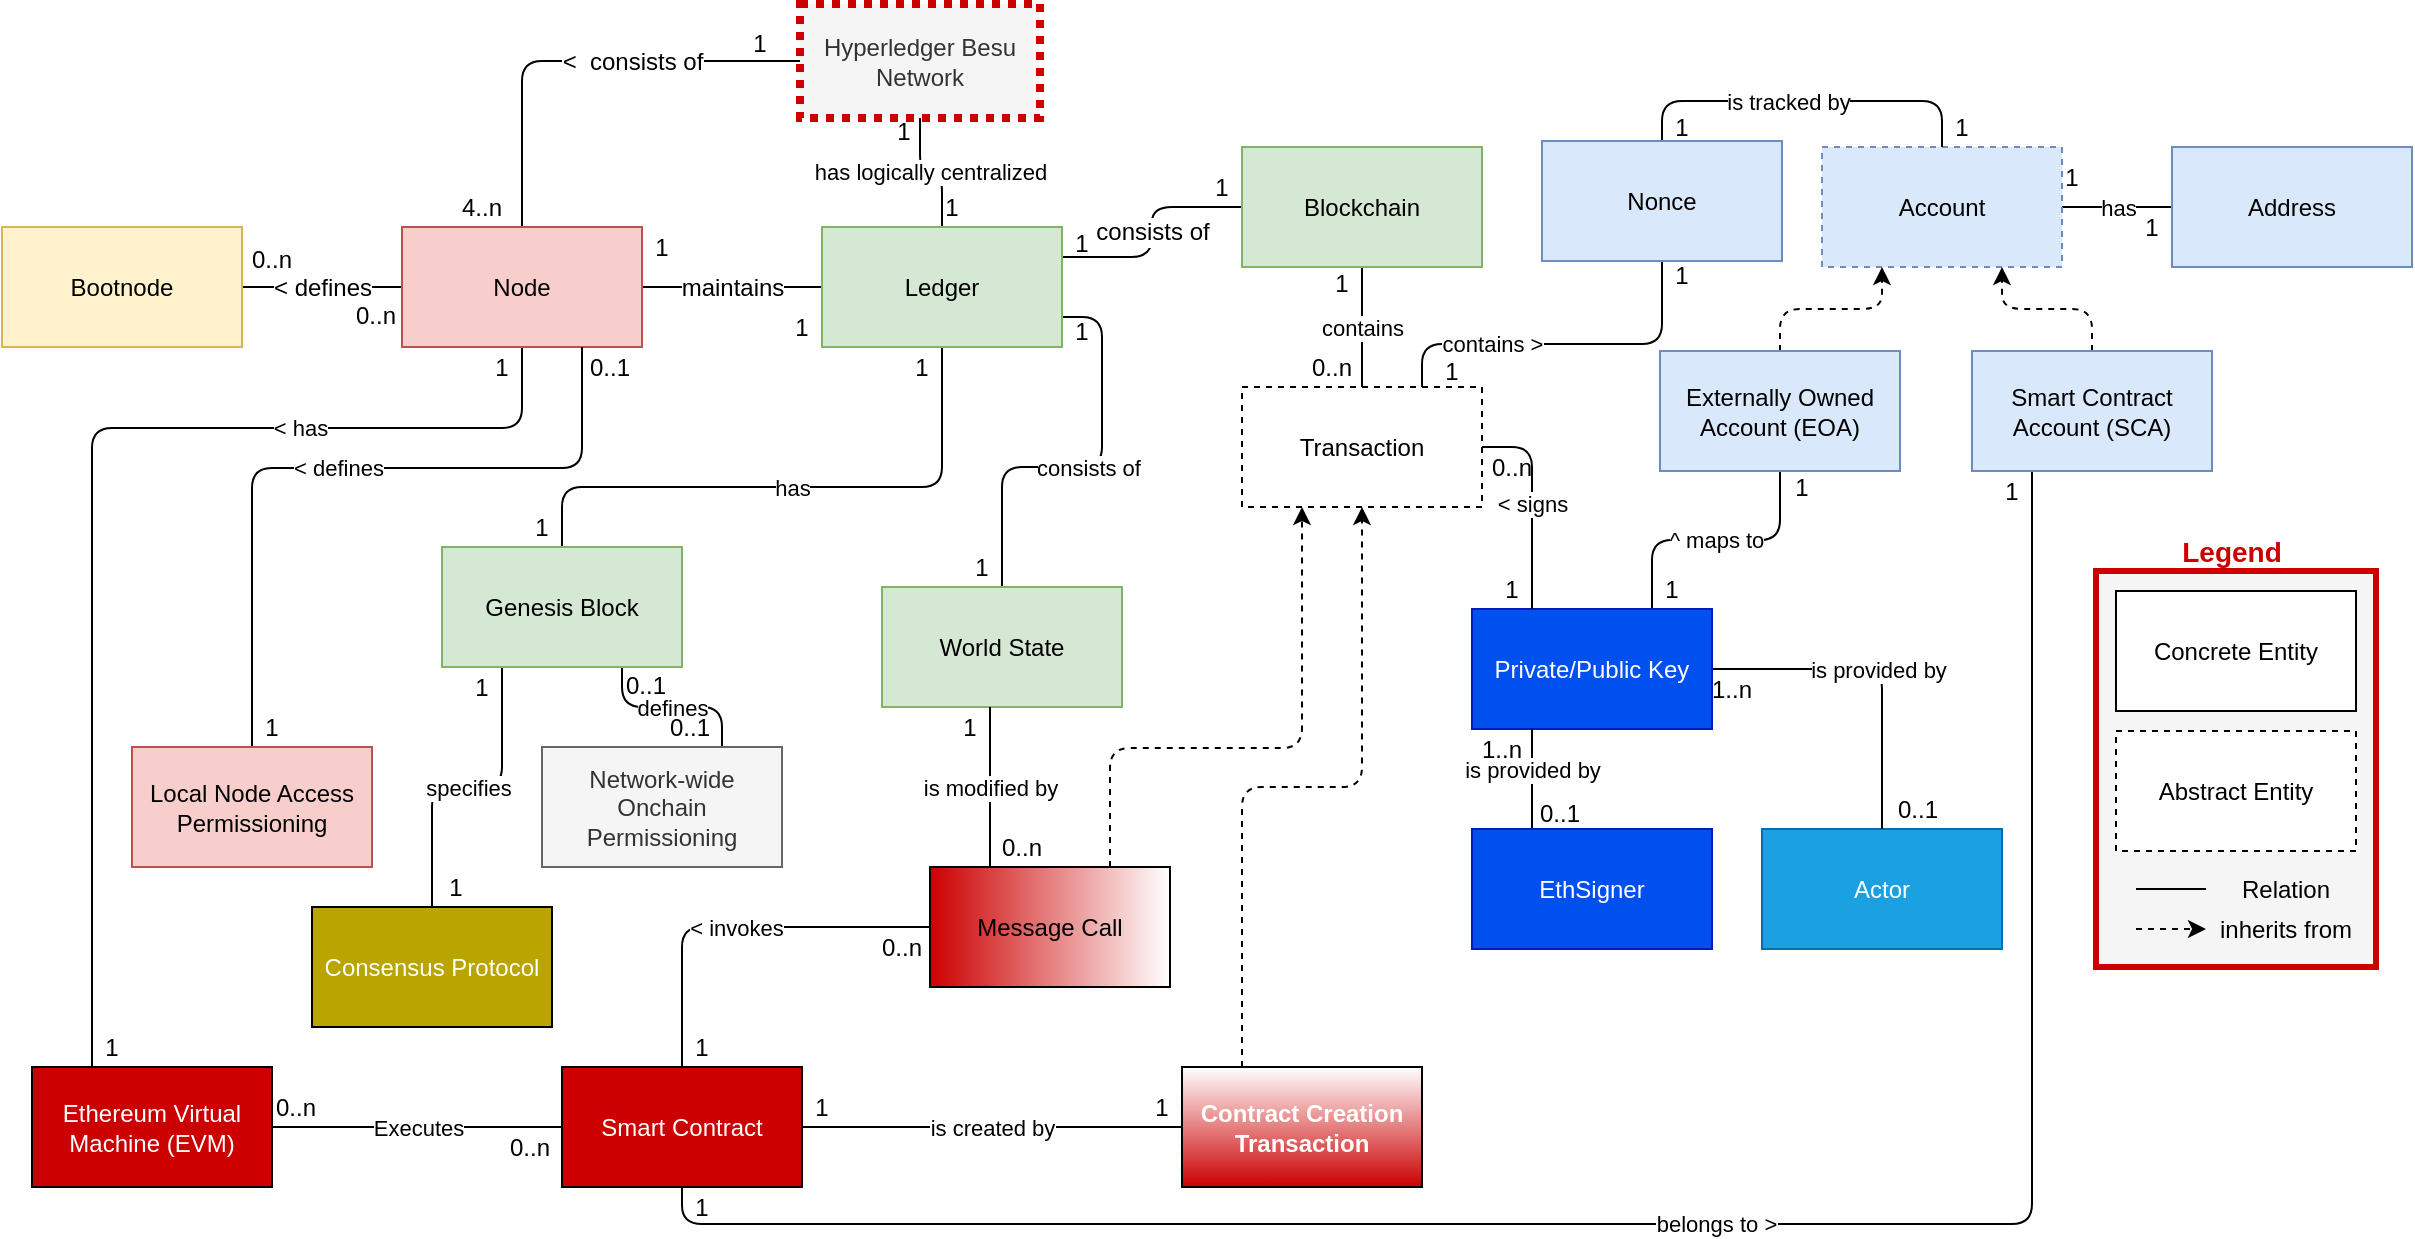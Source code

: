 <mxfile version="14.4.3" type="device"><diagram id="OCM2vb8Wx1jUSLkd2uy0" name="Page-1"><mxGraphModel dx="2062" dy="1052" grid="1" gridSize="10" guides="1" tooltips="1" connect="1" arrows="1" fold="1" page="1" pageScale="1" pageWidth="1169" pageHeight="827" math="0" shadow="0"><root><mxCell id="0"/><mxCell id="1" parent="0"/><mxCell id="MB7AIonA4EtHLs-NxZ-I-1" value="Actor" style="rounded=0;whiteSpace=wrap;html=1;fillColor=#1ba1e2;strokeColor=#006EAF;fontColor=#ffffff;" vertex="1" parent="1"><mxGeometry x="925" y="442.5" width="120" height="60" as="geometry"/></mxCell><mxCell id="MB7AIonA4EtHLs-NxZ-I-110" value="has" style="edgeStyle=orthogonalEdgeStyle;rounded=1;orthogonalLoop=1;jettySize=auto;html=1;exitX=1;exitY=0.5;exitDx=0;exitDy=0;entryX=0;entryY=0.5;entryDx=0;entryDy=0;endArrow=none;endFill=0;fontColor=#000000;" edge="1" parent="1" source="MB7AIonA4EtHLs-NxZ-I-2" target="MB7AIonA4EtHLs-NxZ-I-14"><mxGeometry relative="1" as="geometry"/></mxCell><mxCell id="MB7AIonA4EtHLs-NxZ-I-2" value="Account" style="rounded=0;whiteSpace=wrap;html=1;fillColor=#dae8fc;strokeColor=#6c8ebf;dashed=1;" vertex="1" parent="1"><mxGeometry x="955" y="101.5" width="120" height="60" as="geometry"/></mxCell><mxCell id="MB7AIonA4EtHLs-NxZ-I-85" value="is provided by" style="edgeStyle=orthogonalEdgeStyle;rounded=1;orthogonalLoop=1;jettySize=auto;html=1;exitX=1;exitY=0.5;exitDx=0;exitDy=0;entryX=0.5;entryY=0;entryDx=0;entryDy=0;endArrow=none;endFill=0;fontColor=#000000;" edge="1" parent="1" source="MB7AIonA4EtHLs-NxZ-I-3" target="MB7AIonA4EtHLs-NxZ-I-1"><mxGeometry relative="1" as="geometry"/></mxCell><mxCell id="MB7AIonA4EtHLs-NxZ-I-88" value="^ maps to" style="edgeStyle=orthogonalEdgeStyle;rounded=1;orthogonalLoop=1;jettySize=auto;html=1;exitX=0.75;exitY=0;exitDx=0;exitDy=0;entryX=0.5;entryY=1;entryDx=0;entryDy=0;endArrow=none;endFill=0;fontColor=#000000;" edge="1" parent="1" source="MB7AIonA4EtHLs-NxZ-I-3" target="MB7AIonA4EtHLs-NxZ-I-108"><mxGeometry relative="1" as="geometry"/></mxCell><mxCell id="MB7AIonA4EtHLs-NxZ-I-3" value="Private/Public Key" style="rounded=0;whiteSpace=wrap;html=1;fillColor=#0050ef;strokeColor=#001DBC;fontColor=#ffffff;" vertex="1" parent="1"><mxGeometry x="780" y="332.5" width="120" height="60" as="geometry"/></mxCell><mxCell id="MB7AIonA4EtHLs-NxZ-I-67" value="is provided by" style="edgeStyle=orthogonalEdgeStyle;rounded=1;orthogonalLoop=1;jettySize=auto;html=1;exitX=0.25;exitY=0;exitDx=0;exitDy=0;entryX=0.25;entryY=1;entryDx=0;entryDy=0;endArrow=none;endFill=0;fontColor=#000000;" edge="1" parent="1" source="MB7AIonA4EtHLs-NxZ-I-4" target="MB7AIonA4EtHLs-NxZ-I-3"><mxGeometry x="0.2" relative="1" as="geometry"><mxPoint as="offset"/></mxGeometry></mxCell><mxCell id="MB7AIonA4EtHLs-NxZ-I-4" value="EthSigner" style="rounded=0;whiteSpace=wrap;html=1;fillColor=#0050ef;strokeColor=#001DBC;fontColor=#ffffff;" vertex="1" parent="1"><mxGeometry x="780" y="442.5" width="120" height="60" as="geometry"/></mxCell><mxCell id="MB7AIonA4EtHLs-NxZ-I-18" value="&lt;font color=&quot;#000000&quot; style=&quot;font-size: 12px&quot;&gt;&amp;lt;&amp;nbsp; consists of&lt;/font&gt;" style="edgeStyle=orthogonalEdgeStyle;rounded=1;orthogonalLoop=1;jettySize=auto;html=1;exitX=0;exitY=0.5;exitDx=0;exitDy=0;entryX=0.5;entryY=0;entryDx=0;entryDy=0;fontColor=#FFFFFF;endArrow=none;endFill=0;" edge="1" parent="1" source="MB7AIonA4EtHLs-NxZ-I-5" target="MB7AIonA4EtHLs-NxZ-I-6"><mxGeometry x="-0.243" relative="1" as="geometry"><mxPoint x="449" y="90" as="sourcePoint"/><mxPoint as="offset"/></mxGeometry></mxCell><mxCell id="MB7AIonA4EtHLs-NxZ-I-5" value="Hyperledger Besu Network" style="rounded=0;whiteSpace=wrap;html=1;dashed=1;strokeWidth=4;dashPattern=1 1;fillColor=#f5f5f5;fontColor=#333333;strokeColor=#CC0000;" vertex="1" parent="1"><mxGeometry x="444" y="30" width="120" height="57" as="geometry"/></mxCell><mxCell id="MB7AIonA4EtHLs-NxZ-I-21" value="&lt;font style=&quot;font-size: 12px&quot;&gt;&amp;lt; defines&lt;/font&gt;" style="edgeStyle=orthogonalEdgeStyle;rounded=1;orthogonalLoop=1;jettySize=auto;html=1;exitX=0;exitY=0.5;exitDx=0;exitDy=0;entryX=1;entryY=0.5;entryDx=0;entryDy=0;endArrow=none;endFill=0;fontColor=#000000;" edge="1" parent="1" source="MB7AIonA4EtHLs-NxZ-I-6" target="MB7AIonA4EtHLs-NxZ-I-7"><mxGeometry relative="1" as="geometry"/></mxCell><mxCell id="MB7AIonA4EtHLs-NxZ-I-24" value="&lt;font style=&quot;font-size: 12px&quot;&gt;maintains&lt;/font&gt;" style="edgeStyle=orthogonalEdgeStyle;rounded=1;orthogonalLoop=1;jettySize=auto;html=1;exitX=1;exitY=0.5;exitDx=0;exitDy=0;entryX=0;entryY=0.5;entryDx=0;entryDy=0;endArrow=none;endFill=0;fontColor=#000000;" edge="1" parent="1" source="MB7AIonA4EtHLs-NxZ-I-6" target="MB7AIonA4EtHLs-NxZ-I-9"><mxGeometry relative="1" as="geometry"/></mxCell><mxCell id="MB7AIonA4EtHLs-NxZ-I-82" value="&amp;lt; has" style="edgeStyle=orthogonalEdgeStyle;rounded=1;orthogonalLoop=1;jettySize=auto;html=1;exitX=0.5;exitY=1;exitDx=0;exitDy=0;entryX=0.25;entryY=0;entryDx=0;entryDy=0;endArrow=none;endFill=0;fontColor=#000000;" edge="1" parent="1" source="MB7AIonA4EtHLs-NxZ-I-6" target="MB7AIonA4EtHLs-NxZ-I-13"><mxGeometry x="-0.472" relative="1" as="geometry"><Array as="points"><mxPoint x="305" y="242"/><mxPoint x="90" y="242"/></Array><mxPoint as="offset"/></mxGeometry></mxCell><mxCell id="MB7AIonA4EtHLs-NxZ-I-6" value="Node" style="rounded=0;whiteSpace=wrap;html=1;fillColor=#f8cecc;strokeColor=#b85450;" vertex="1" parent="1"><mxGeometry x="245" y="141.5" width="120" height="60" as="geometry"/></mxCell><mxCell id="MB7AIonA4EtHLs-NxZ-I-7" value="Bootnode" style="rounded=0;whiteSpace=wrap;html=1;fillColor=#fff2cc;strokeColor=#d6b656;" vertex="1" parent="1"><mxGeometry x="45" y="141.5" width="120" height="60" as="geometry"/></mxCell><mxCell id="MB7AIonA4EtHLs-NxZ-I-8" value="Consensus Protocol" style="rounded=0;whiteSpace=wrap;html=1;fillColor=#BAA400;fontColor=#FFFFFF;" vertex="1" parent="1"><mxGeometry x="200" y="481.5" width="120" height="60" as="geometry"/></mxCell><mxCell id="MB7AIonA4EtHLs-NxZ-I-27" value="has" style="edgeStyle=orthogonalEdgeStyle;rounded=1;orthogonalLoop=1;jettySize=auto;html=1;exitX=0.5;exitY=1;exitDx=0;exitDy=0;entryX=0.5;entryY=0;entryDx=0;entryDy=0;endArrow=none;endFill=0;fontColor=#000000;" edge="1" parent="1" source="MB7AIonA4EtHLs-NxZ-I-9" target="MB7AIonA4EtHLs-NxZ-I-15"><mxGeometry relative="1" as="geometry"><Array as="points"><mxPoint x="515" y="271.5"/><mxPoint x="325" y="271.5"/></Array></mxGeometry></mxCell><mxCell id="MB7AIonA4EtHLs-NxZ-I-33" value="&lt;font style=&quot;font-size: 12px&quot;&gt;consists of&lt;/font&gt;" style="edgeStyle=orthogonalEdgeStyle;rounded=1;orthogonalLoop=1;jettySize=auto;html=1;exitX=1;exitY=0.25;exitDx=0;exitDy=0;entryX=0;entryY=0.5;entryDx=0;entryDy=0;endArrow=none;endFill=0;fontColor=#000000;" edge="1" parent="1" source="MB7AIonA4EtHLs-NxZ-I-9" target="MB7AIonA4EtHLs-NxZ-I-31"><mxGeometry relative="1" as="geometry"/></mxCell><mxCell id="MB7AIonA4EtHLs-NxZ-I-36" value="consists of" style="edgeStyle=orthogonalEdgeStyle;rounded=1;orthogonalLoop=1;jettySize=auto;html=1;exitX=1;exitY=0.75;exitDx=0;exitDy=0;entryX=0.5;entryY=0;entryDx=0;entryDy=0;endArrow=none;endFill=0;fontColor=#000000;" edge="1" parent="1" source="MB7AIonA4EtHLs-NxZ-I-9" target="MB7AIonA4EtHLs-NxZ-I-32"><mxGeometry relative="1" as="geometry"/></mxCell><mxCell id="MB7AIonA4EtHLs-NxZ-I-94" value="has logically centralized" style="edgeStyle=orthogonalEdgeStyle;rounded=1;orthogonalLoop=1;jettySize=auto;html=1;exitX=0.5;exitY=0;exitDx=0;exitDy=0;entryX=0.5;entryY=1;entryDx=0;entryDy=0;endArrow=none;endFill=0;fontColor=#000000;" edge="1" parent="1" source="MB7AIonA4EtHLs-NxZ-I-9" target="MB7AIonA4EtHLs-NxZ-I-5"><mxGeometry relative="1" as="geometry"/></mxCell><mxCell id="MB7AIonA4EtHLs-NxZ-I-9" value="Ledger" style="rounded=0;whiteSpace=wrap;html=1;fillColor=#d5e8d4;strokeColor=#82b366;" vertex="1" parent="1"><mxGeometry x="455" y="141.5" width="120" height="60" as="geometry"/></mxCell><mxCell id="MB7AIonA4EtHLs-NxZ-I-58" value="is created by" style="edgeStyle=orthogonalEdgeStyle;rounded=1;orthogonalLoop=1;jettySize=auto;html=1;exitX=1;exitY=0.5;exitDx=0;exitDy=0;entryX=0;entryY=0.5;entryDx=0;entryDy=0;endArrow=none;endFill=0;fontColor=#000000;" edge="1" parent="1" source="MB7AIonA4EtHLs-NxZ-I-10" target="MB7AIonA4EtHLs-NxZ-I-47"><mxGeometry relative="1" as="geometry"/></mxCell><mxCell id="MB7AIonA4EtHLs-NxZ-I-79" value="Executes" style="edgeStyle=orthogonalEdgeStyle;rounded=1;orthogonalLoop=1;jettySize=auto;html=1;exitX=0;exitY=0.5;exitDx=0;exitDy=0;entryX=1;entryY=0.5;entryDx=0;entryDy=0;endArrow=none;endFill=0;fontColor=#000000;" edge="1" parent="1" source="MB7AIonA4EtHLs-NxZ-I-10" target="MB7AIonA4EtHLs-NxZ-I-13"><mxGeometry relative="1" as="geometry"/></mxCell><mxCell id="MB7AIonA4EtHLs-NxZ-I-114" value="belongs to &amp;gt;" style="edgeStyle=orthogonalEdgeStyle;rounded=1;orthogonalLoop=1;jettySize=auto;html=1;exitX=0.5;exitY=1;exitDx=0;exitDy=0;endArrow=none;endFill=0;fontColor=#000000;entryX=0.25;entryY=1;entryDx=0;entryDy=0;" edge="1" parent="1" source="MB7AIonA4EtHLs-NxZ-I-10" target="MB7AIonA4EtHLs-NxZ-I-109"><mxGeometry relative="1" as="geometry"><mxPoint x="1170" y="300" as="targetPoint"/><Array as="points"><mxPoint x="385" y="640"/><mxPoint x="1060" y="640"/></Array></mxGeometry></mxCell><mxCell id="MB7AIonA4EtHLs-NxZ-I-10" value="Smart Contract" style="rounded=0;whiteSpace=wrap;html=1;fillColor=#CC0000;fontColor=#FFFFFF;" vertex="1" parent="1"><mxGeometry x="325" y="561.5" width="120" height="60" as="geometry"/></mxCell><mxCell id="MB7AIonA4EtHLs-NxZ-I-64" value="&amp;lt; signs" style="edgeStyle=orthogonalEdgeStyle;rounded=1;orthogonalLoop=1;jettySize=auto;html=1;exitX=1;exitY=0.5;exitDx=0;exitDy=0;entryX=0.25;entryY=0;entryDx=0;entryDy=0;endArrow=none;endFill=0;fontColor=#000000;" edge="1" parent="1" source="MB7AIonA4EtHLs-NxZ-I-11" target="MB7AIonA4EtHLs-NxZ-I-3"><mxGeometry relative="1" as="geometry"/></mxCell><mxCell id="MB7AIonA4EtHLs-NxZ-I-101" value="contains &amp;gt;" style="edgeStyle=orthogonalEdgeStyle;rounded=1;orthogonalLoop=1;jettySize=auto;html=1;exitX=0.75;exitY=0;exitDx=0;exitDy=0;entryX=0.5;entryY=1;entryDx=0;entryDy=0;endArrow=none;endFill=0;fontColor=#000000;" edge="1" parent="1" source="MB7AIonA4EtHLs-NxZ-I-11" target="MB7AIonA4EtHLs-NxZ-I-100"><mxGeometry x="-0.392" relative="1" as="geometry"><Array as="points"><mxPoint x="755" y="200"/><mxPoint x="875" y="200"/></Array><mxPoint x="1" as="offset"/></mxGeometry></mxCell><mxCell id="MB7AIonA4EtHLs-NxZ-I-11" value="Transaction" style="rounded=0;whiteSpace=wrap;html=1;dashed=1;" vertex="1" parent="1"><mxGeometry x="665" y="221.5" width="120" height="60" as="geometry"/></mxCell><mxCell id="MB7AIonA4EtHLs-NxZ-I-13" value="Ethereum Virtual Machine (EVM)" style="rounded=0;whiteSpace=wrap;html=1;fontColor=#FFFFFF;fillColor=#CC0000;" vertex="1" parent="1"><mxGeometry x="60" y="561.5" width="120" height="60" as="geometry"/></mxCell><mxCell id="MB7AIonA4EtHLs-NxZ-I-14" value="Address" style="rounded=0;whiteSpace=wrap;html=1;fillColor=#dae8fc;strokeColor=#6c8ebf;" vertex="1" parent="1"><mxGeometry x="1130" y="101.5" width="120" height="60" as="geometry"/></mxCell><mxCell id="MB7AIonA4EtHLs-NxZ-I-71" value="defines" style="edgeStyle=orthogonalEdgeStyle;rounded=1;orthogonalLoop=1;jettySize=auto;html=1;exitX=0.75;exitY=1;exitDx=0;exitDy=0;entryX=0.75;entryY=0;entryDx=0;entryDy=0;endArrow=none;endFill=0;fontColor=#000000;" edge="1" parent="1" source="MB7AIonA4EtHLs-NxZ-I-15" target="MB7AIonA4EtHLs-NxZ-I-17"><mxGeometry relative="1" as="geometry"/></mxCell><mxCell id="MB7AIonA4EtHLs-NxZ-I-97" value="specifies" style="edgeStyle=orthogonalEdgeStyle;rounded=1;orthogonalLoop=1;jettySize=auto;html=1;exitX=0.25;exitY=1;exitDx=0;exitDy=0;entryX=0.5;entryY=0;entryDx=0;entryDy=0;endArrow=none;endFill=0;fontColor=#000000;" edge="1" parent="1" source="MB7AIonA4EtHLs-NxZ-I-15" target="MB7AIonA4EtHLs-NxZ-I-8"><mxGeometry relative="1" as="geometry"/></mxCell><mxCell id="MB7AIonA4EtHLs-NxZ-I-15" value="Genesis Block" style="rounded=0;whiteSpace=wrap;html=1;fillColor=#d5e8d4;strokeColor=#82b366;" vertex="1" parent="1"><mxGeometry x="265" y="301.5" width="120" height="60" as="geometry"/></mxCell><mxCell id="MB7AIonA4EtHLs-NxZ-I-76" value="&amp;lt; defines" style="edgeStyle=orthogonalEdgeStyle;rounded=1;orthogonalLoop=1;jettySize=auto;html=1;exitX=0.5;exitY=0;exitDx=0;exitDy=0;entryX=0.75;entryY=1;entryDx=0;entryDy=0;endArrow=none;endFill=0;fontColor=#000000;" edge="1" parent="1" source="MB7AIonA4EtHLs-NxZ-I-16" target="MB7AIonA4EtHLs-NxZ-I-6"><mxGeometry relative="1" as="geometry"><Array as="points"><mxPoint x="170" y="262"/><mxPoint x="335" y="262"/></Array></mxGeometry></mxCell><mxCell id="MB7AIonA4EtHLs-NxZ-I-16" value="Local Node Access Permissioning" style="rounded=0;whiteSpace=wrap;html=1;fillColor=#f8cecc;strokeColor=#b85450;gradientDirection=east;" vertex="1" parent="1"><mxGeometry x="110" y="401.5" width="120" height="60" as="geometry"/></mxCell><mxCell id="MB7AIonA4EtHLs-NxZ-I-17" value="Network-wide Onchain Permissioning" style="rounded=0;whiteSpace=wrap;html=1;fillColor=#f5f5f5;strokeColor=#666666;fontColor=#333333;" vertex="1" parent="1"><mxGeometry x="315" y="401.5" width="120" height="60" as="geometry"/></mxCell><mxCell id="MB7AIonA4EtHLs-NxZ-I-19" value="1" style="text;html=1;strokeColor=none;fillColor=none;align=center;verticalAlign=middle;whiteSpace=wrap;rounded=0;" vertex="1" parent="1"><mxGeometry x="404" y="40" width="40" height="20" as="geometry"/></mxCell><mxCell id="MB7AIonA4EtHLs-NxZ-I-20" value="4..n" style="text;html=1;strokeColor=none;fillColor=none;align=center;verticalAlign=middle;whiteSpace=wrap;rounded=0;" vertex="1" parent="1"><mxGeometry x="265" y="121.5" width="40" height="20" as="geometry"/></mxCell><mxCell id="MB7AIonA4EtHLs-NxZ-I-22" value="0..n" style="text;html=1;strokeColor=none;fillColor=none;align=center;verticalAlign=middle;whiteSpace=wrap;rounded=0;fontColor=#000000;" vertex="1" parent="1"><mxGeometry x="212" y="175.5" width="40" height="20" as="geometry"/></mxCell><mxCell id="MB7AIonA4EtHLs-NxZ-I-23" value="0..n" style="text;html=1;strokeColor=none;fillColor=none;align=center;verticalAlign=middle;whiteSpace=wrap;rounded=0;fontColor=#000000;" vertex="1" parent="1"><mxGeometry x="160" y="147.5" width="40" height="20" as="geometry"/></mxCell><mxCell id="MB7AIonA4EtHLs-NxZ-I-25" value="1" style="text;html=1;strokeColor=none;fillColor=none;align=center;verticalAlign=middle;whiteSpace=wrap;rounded=0;fontColor=#000000;" vertex="1" parent="1"><mxGeometry x="355" y="141.5" width="40" height="20" as="geometry"/></mxCell><mxCell id="MB7AIonA4EtHLs-NxZ-I-26" value="1" style="text;html=1;strokeColor=none;fillColor=none;align=center;verticalAlign=middle;whiteSpace=wrap;rounded=0;fontColor=#000000;" vertex="1" parent="1"><mxGeometry x="425" y="181.5" width="40" height="20" as="geometry"/></mxCell><mxCell id="MB7AIonA4EtHLs-NxZ-I-29" value="1" style="text;html=1;strokeColor=none;fillColor=none;align=center;verticalAlign=middle;whiteSpace=wrap;rounded=0;fontColor=#000000;" vertex="1" parent="1"><mxGeometry x="485" y="201.5" width="40" height="20" as="geometry"/></mxCell><mxCell id="MB7AIonA4EtHLs-NxZ-I-30" value="1" style="text;html=1;strokeColor=none;fillColor=none;align=center;verticalAlign=middle;whiteSpace=wrap;rounded=0;fontColor=#000000;" vertex="1" parent="1"><mxGeometry x="295" y="281.5" width="40" height="20" as="geometry"/></mxCell><mxCell id="MB7AIonA4EtHLs-NxZ-I-40" value="contains" style="edgeStyle=orthogonalEdgeStyle;rounded=1;orthogonalLoop=1;jettySize=auto;html=1;exitX=0.5;exitY=1;exitDx=0;exitDy=0;entryX=0.5;entryY=0;entryDx=0;entryDy=0;endArrow=none;endFill=0;fontColor=#000000;" edge="1" parent="1" source="MB7AIonA4EtHLs-NxZ-I-31" target="MB7AIonA4EtHLs-NxZ-I-11"><mxGeometry relative="1" as="geometry"/></mxCell><mxCell id="MB7AIonA4EtHLs-NxZ-I-31" value="Blockchain" style="rounded=0;whiteSpace=wrap;html=1;fillColor=#d5e8d4;strokeColor=#82b366;" vertex="1" parent="1"><mxGeometry x="665" y="101.5" width="120" height="60" as="geometry"/></mxCell><mxCell id="MB7AIonA4EtHLs-NxZ-I-32" value="World State" style="rounded=0;whiteSpace=wrap;html=1;fillColor=#d5e8d4;strokeColor=#82b366;" vertex="1" parent="1"><mxGeometry x="485" y="321.5" width="120" height="60" as="geometry"/></mxCell><mxCell id="MB7AIonA4EtHLs-NxZ-I-34" value="1" style="text;html=1;strokeColor=none;fillColor=none;align=center;verticalAlign=middle;whiteSpace=wrap;rounded=0;fontColor=#000000;" vertex="1" parent="1"><mxGeometry x="635" y="111.5" width="40" height="20" as="geometry"/></mxCell><mxCell id="MB7AIonA4EtHLs-NxZ-I-35" value="1" style="text;html=1;strokeColor=none;fillColor=none;align=center;verticalAlign=middle;whiteSpace=wrap;rounded=0;fontColor=#000000;" vertex="1" parent="1"><mxGeometry x="565" y="139.5" width="40" height="20" as="geometry"/></mxCell><mxCell id="MB7AIonA4EtHLs-NxZ-I-37" value="1" style="text;html=1;strokeColor=none;fillColor=none;align=center;verticalAlign=middle;whiteSpace=wrap;rounded=0;fontColor=#000000;" vertex="1" parent="1"><mxGeometry x="565" y="183.5" width="40" height="20" as="geometry"/></mxCell><mxCell id="MB7AIonA4EtHLs-NxZ-I-38" value="1" style="text;html=1;strokeColor=none;fillColor=none;align=center;verticalAlign=middle;whiteSpace=wrap;rounded=0;fontColor=#000000;" vertex="1" parent="1"><mxGeometry x="515" y="301.5" width="40" height="20" as="geometry"/></mxCell><mxCell id="MB7AIonA4EtHLs-NxZ-I-41" value="0..n" style="text;html=1;strokeColor=none;fillColor=none;align=center;verticalAlign=middle;whiteSpace=wrap;rounded=0;fontColor=#000000;" vertex="1" parent="1"><mxGeometry x="690" y="201.5" width="40" height="20" as="geometry"/></mxCell><mxCell id="MB7AIonA4EtHLs-NxZ-I-42" value="1" style="text;html=1;strokeColor=none;fillColor=none;align=center;verticalAlign=middle;whiteSpace=wrap;rounded=0;fontColor=#000000;" vertex="1" parent="1"><mxGeometry x="695" y="159.5" width="40" height="20" as="geometry"/></mxCell><mxCell id="MB7AIonA4EtHLs-NxZ-I-52" style="edgeStyle=orthogonalEdgeStyle;rounded=1;orthogonalLoop=1;jettySize=auto;html=1;exitX=0.25;exitY=0;exitDx=0;exitDy=0;entryX=0.5;entryY=1;entryDx=0;entryDy=0;endArrow=classic;endFill=1;fontColor=#000000;dashed=1;" edge="1" parent="1" source="MB7AIonA4EtHLs-NxZ-I-47" target="MB7AIonA4EtHLs-NxZ-I-11"><mxGeometry relative="1" as="geometry"/></mxCell><mxCell id="MB7AIonA4EtHLs-NxZ-I-47" value="&lt;b&gt;&lt;font color=&quot;#ffffff&quot;&gt;Contract Creation Transaction&lt;/font&gt;&lt;br&gt;&lt;/b&gt;" style="rounded=0;whiteSpace=wrap;html=1;gradientColor=#CC0000;" vertex="1" parent="1"><mxGeometry x="635" y="561.5" width="120" height="60" as="geometry"/></mxCell><mxCell id="MB7AIonA4EtHLs-NxZ-I-54" value="is modified by" style="edgeStyle=orthogonalEdgeStyle;rounded=1;orthogonalLoop=1;jettySize=auto;html=1;exitX=0.25;exitY=0;exitDx=0;exitDy=0;entryX=0.45;entryY=1;entryDx=0;entryDy=0;entryPerimeter=0;endArrow=none;endFill=0;fontColor=#000000;" edge="1" parent="1" source="MB7AIonA4EtHLs-NxZ-I-48" target="MB7AIonA4EtHLs-NxZ-I-32"><mxGeometry relative="1" as="geometry"/></mxCell><mxCell id="MB7AIonA4EtHLs-NxZ-I-57" style="edgeStyle=orthogonalEdgeStyle;rounded=1;orthogonalLoop=1;jettySize=auto;html=1;exitX=0.75;exitY=0;exitDx=0;exitDy=0;entryX=0.25;entryY=1;entryDx=0;entryDy=0;endArrow=classic;endFill=1;fontColor=#000000;dashed=1;" edge="1" parent="1" source="MB7AIonA4EtHLs-NxZ-I-48" target="MB7AIonA4EtHLs-NxZ-I-11"><mxGeometry relative="1" as="geometry"><Array as="points"><mxPoint x="599" y="402"/><mxPoint x="695" y="402"/></Array></mxGeometry></mxCell><mxCell id="MB7AIonA4EtHLs-NxZ-I-61" value="&amp;lt; invokes" style="edgeStyle=orthogonalEdgeStyle;rounded=1;orthogonalLoop=1;jettySize=auto;html=1;exitX=0;exitY=0.5;exitDx=0;exitDy=0;entryX=0.5;entryY=0;entryDx=0;entryDy=0;endArrow=none;endFill=0;fontColor=#000000;" edge="1" parent="1" source="MB7AIonA4EtHLs-NxZ-I-48" target="MB7AIonA4EtHLs-NxZ-I-10"><mxGeometry relative="1" as="geometry"/></mxCell><mxCell id="MB7AIonA4EtHLs-NxZ-I-48" value="Message Call" style="rounded=0;whiteSpace=wrap;html=1;gradientColor=#CC0000;gradientDirection=west;" vertex="1" parent="1"><mxGeometry x="509" y="461.5" width="120" height="60" as="geometry"/></mxCell><mxCell id="MB7AIonA4EtHLs-NxZ-I-55" value="1" style="text;html=1;strokeColor=none;fillColor=none;align=center;verticalAlign=middle;whiteSpace=wrap;rounded=0;fontColor=#000000;" vertex="1" parent="1"><mxGeometry x="509" y="381.5" width="40" height="20" as="geometry"/></mxCell><mxCell id="MB7AIonA4EtHLs-NxZ-I-56" value="0..n" style="text;html=1;strokeColor=none;fillColor=none;align=center;verticalAlign=middle;whiteSpace=wrap;rounded=0;fontColor=#000000;" vertex="1" parent="1"><mxGeometry x="535" y="441.5" width="40" height="20" as="geometry"/></mxCell><mxCell id="MB7AIonA4EtHLs-NxZ-I-59" value="1" style="text;html=1;strokeColor=none;fillColor=none;align=center;verticalAlign=middle;whiteSpace=wrap;rounded=0;fontColor=#000000;" vertex="1" parent="1"><mxGeometry x="435" y="571.5" width="40" height="20" as="geometry"/></mxCell><mxCell id="MB7AIonA4EtHLs-NxZ-I-60" value="1" style="text;html=1;strokeColor=none;fillColor=none;align=center;verticalAlign=middle;whiteSpace=wrap;rounded=0;fontColor=#000000;" vertex="1" parent="1"><mxGeometry x="605" y="571.5" width="40" height="20" as="geometry"/></mxCell><mxCell id="MB7AIonA4EtHLs-NxZ-I-62" value="1" style="text;html=1;strokeColor=none;fillColor=none;align=center;verticalAlign=middle;whiteSpace=wrap;rounded=0;fontColor=#000000;" vertex="1" parent="1"><mxGeometry x="375" y="541.5" width="40" height="20" as="geometry"/></mxCell><mxCell id="MB7AIonA4EtHLs-NxZ-I-63" value="0..n" style="text;html=1;strokeColor=none;fillColor=none;align=center;verticalAlign=middle;whiteSpace=wrap;rounded=0;fontColor=#000000;" vertex="1" parent="1"><mxGeometry x="475" y="491.5" width="40" height="20" as="geometry"/></mxCell><mxCell id="MB7AIonA4EtHLs-NxZ-I-65" value="1" style="text;html=1;strokeColor=none;fillColor=none;align=center;verticalAlign=middle;whiteSpace=wrap;rounded=0;fontColor=#000000;" vertex="1" parent="1"><mxGeometry x="780" y="312.5" width="40" height="20" as="geometry"/></mxCell><mxCell id="MB7AIonA4EtHLs-NxZ-I-66" value="0..n" style="text;html=1;strokeColor=none;fillColor=none;align=center;verticalAlign=middle;whiteSpace=wrap;rounded=0;fontColor=#000000;" vertex="1" parent="1"><mxGeometry x="780" y="251.5" width="40" height="20" as="geometry"/></mxCell><mxCell id="MB7AIonA4EtHLs-NxZ-I-68" value="0..1" style="text;html=1;strokeColor=none;fillColor=none;align=center;verticalAlign=middle;whiteSpace=wrap;rounded=0;dashed=1;fontColor=#000000;" vertex="1" parent="1"><mxGeometry x="804" y="424.5" width="40" height="20" as="geometry"/></mxCell><mxCell id="MB7AIonA4EtHLs-NxZ-I-69" value="1..n" style="text;html=1;strokeColor=none;fillColor=none;align=center;verticalAlign=middle;whiteSpace=wrap;rounded=0;fontColor=#000000;" vertex="1" parent="1"><mxGeometry x="775" y="392.5" width="40" height="20" as="geometry"/></mxCell><mxCell id="MB7AIonA4EtHLs-NxZ-I-72" value="0..1" style="text;html=1;strokeColor=none;fillColor=none;align=center;verticalAlign=middle;whiteSpace=wrap;rounded=0;fontColor=#000000;" vertex="1" parent="1"><mxGeometry x="369" y="381.5" width="40" height="20" as="geometry"/></mxCell><mxCell id="MB7AIonA4EtHLs-NxZ-I-73" value="0..1" style="text;html=1;strokeColor=none;fillColor=none;align=center;verticalAlign=middle;whiteSpace=wrap;rounded=0;fontColor=#000000;" vertex="1" parent="1"><mxGeometry x="347" y="360.5" width="40" height="20" as="geometry"/></mxCell><mxCell id="MB7AIonA4EtHLs-NxZ-I-77" value="1" style="text;html=1;strokeColor=none;fillColor=none;align=center;verticalAlign=middle;whiteSpace=wrap;rounded=0;" vertex="1" parent="1"><mxGeometry x="160" y="381.5" width="40" height="20" as="geometry"/></mxCell><mxCell id="MB7AIonA4EtHLs-NxZ-I-78" value="0..1" style="text;html=1;strokeColor=none;fillColor=none;align=center;verticalAlign=middle;whiteSpace=wrap;rounded=0;" vertex="1" parent="1"><mxGeometry x="329" y="201.5" width="40" height="20" as="geometry"/></mxCell><mxCell id="MB7AIonA4EtHLs-NxZ-I-80" value="0..n" style="text;html=1;strokeColor=none;fillColor=none;align=center;verticalAlign=middle;whiteSpace=wrap;rounded=0;fontColor=#000000;" vertex="1" parent="1"><mxGeometry x="289" y="591.5" width="40" height="20" as="geometry"/></mxCell><mxCell id="MB7AIonA4EtHLs-NxZ-I-81" value="0..n" style="text;html=1;strokeColor=none;fillColor=none;align=center;verticalAlign=middle;whiteSpace=wrap;rounded=0;fontColor=#000000;" vertex="1" parent="1"><mxGeometry x="172" y="571.5" width="40" height="20" as="geometry"/></mxCell><mxCell id="MB7AIonA4EtHLs-NxZ-I-83" value="1" style="text;html=1;strokeColor=none;fillColor=none;align=center;verticalAlign=middle;whiteSpace=wrap;rounded=0;dashed=1;fontColor=#000000;" vertex="1" parent="1"><mxGeometry x="80" y="541.5" width="40" height="20" as="geometry"/></mxCell><mxCell id="MB7AIonA4EtHLs-NxZ-I-84" value="1" style="text;html=1;strokeColor=none;fillColor=none;align=center;verticalAlign=middle;whiteSpace=wrap;rounded=0;dashed=1;fontColor=#000000;" vertex="1" parent="1"><mxGeometry x="275" y="201.5" width="40" height="20" as="geometry"/></mxCell><mxCell id="MB7AIonA4EtHLs-NxZ-I-86" value="1..n" style="text;html=1;strokeColor=none;fillColor=none;align=center;verticalAlign=middle;whiteSpace=wrap;rounded=0;fontColor=#000000;" vertex="1" parent="1"><mxGeometry x="890" y="362.5" width="40" height="20" as="geometry"/></mxCell><mxCell id="MB7AIonA4EtHLs-NxZ-I-87" value="0..1" style="text;html=1;strokeColor=none;fillColor=none;align=center;verticalAlign=middle;whiteSpace=wrap;rounded=0;fontColor=#000000;" vertex="1" parent="1"><mxGeometry x="983" y="422.5" width="40" height="20" as="geometry"/></mxCell><mxCell id="MB7AIonA4EtHLs-NxZ-I-89" value="1" style="text;html=1;strokeColor=none;fillColor=none;align=center;verticalAlign=middle;whiteSpace=wrap;rounded=0;fontColor=#000000;" vertex="1" parent="1"><mxGeometry x="925" y="261.5" width="40" height="20" as="geometry"/></mxCell><mxCell id="MB7AIonA4EtHLs-NxZ-I-91" value="1" style="text;html=1;strokeColor=none;fillColor=none;align=center;verticalAlign=middle;whiteSpace=wrap;rounded=0;fontColor=#000000;" vertex="1" parent="1"><mxGeometry x="860" y="312.5" width="40" height="20" as="geometry"/></mxCell><mxCell id="MB7AIonA4EtHLs-NxZ-I-95" value="1" style="text;html=1;strokeColor=none;fillColor=none;align=center;verticalAlign=middle;whiteSpace=wrap;rounded=0;dashed=1;fontColor=#000000;" vertex="1" parent="1"><mxGeometry x="500" y="121.5" width="40" height="20" as="geometry"/></mxCell><mxCell id="MB7AIonA4EtHLs-NxZ-I-96" value="1" style="text;html=1;strokeColor=none;fillColor=none;align=center;verticalAlign=middle;whiteSpace=wrap;rounded=0;dashed=1;fontColor=#000000;" vertex="1" parent="1"><mxGeometry x="476" y="83.5" width="40" height="20" as="geometry"/></mxCell><mxCell id="MB7AIonA4EtHLs-NxZ-I-98" value="1" style="text;html=1;strokeColor=none;fillColor=none;align=center;verticalAlign=middle;whiteSpace=wrap;rounded=0;" vertex="1" parent="1"><mxGeometry x="252" y="461.5" width="40" height="20" as="geometry"/></mxCell><mxCell id="MB7AIonA4EtHLs-NxZ-I-99" value="1" style="text;html=1;strokeColor=none;fillColor=none;align=center;verticalAlign=middle;whiteSpace=wrap;rounded=0;" vertex="1" parent="1"><mxGeometry x="265" y="361.5" width="40" height="20" as="geometry"/></mxCell><mxCell id="MB7AIonA4EtHLs-NxZ-I-105" value="is tracked by" style="edgeStyle=orthogonalEdgeStyle;rounded=1;orthogonalLoop=1;jettySize=auto;html=1;exitX=0.5;exitY=0;exitDx=0;exitDy=0;entryX=0.5;entryY=0;entryDx=0;entryDy=0;endArrow=none;endFill=0;fontColor=#000000;" edge="1" parent="1" source="MB7AIonA4EtHLs-NxZ-I-100" target="MB7AIonA4EtHLs-NxZ-I-2"><mxGeometry x="-0.095" relative="1" as="geometry"><mxPoint as="offset"/></mxGeometry></mxCell><mxCell id="MB7AIonA4EtHLs-NxZ-I-100" value="Nonce" style="rounded=0;whiteSpace=wrap;html=1;fillColor=#dae8fc;strokeColor=#6c8ebf;" vertex="1" parent="1"><mxGeometry x="815" y="98.5" width="120" height="60" as="geometry"/></mxCell><mxCell id="MB7AIonA4EtHLs-NxZ-I-102" value="1" style="text;html=1;strokeColor=none;fillColor=none;align=center;verticalAlign=middle;whiteSpace=wrap;rounded=0;fontColor=#000000;" vertex="1" parent="1"><mxGeometry x="750" y="203.5" width="40" height="20" as="geometry"/></mxCell><mxCell id="MB7AIonA4EtHLs-NxZ-I-104" value="1" style="text;html=1;strokeColor=none;fillColor=none;align=center;verticalAlign=middle;whiteSpace=wrap;rounded=0;fontColor=#000000;" vertex="1" parent="1"><mxGeometry x="865" y="155.5" width="40" height="20" as="geometry"/></mxCell><mxCell id="MB7AIonA4EtHLs-NxZ-I-106" value="1" style="text;html=1;strokeColor=none;fillColor=none;align=center;verticalAlign=middle;whiteSpace=wrap;rounded=0;fontColor=#000000;" vertex="1" parent="1"><mxGeometry x="1005" y="81.5" width="40" height="20" as="geometry"/></mxCell><mxCell id="MB7AIonA4EtHLs-NxZ-I-107" value="1" style="text;html=1;strokeColor=none;fillColor=none;align=center;verticalAlign=middle;whiteSpace=wrap;rounded=0;fontColor=#000000;" vertex="1" parent="1"><mxGeometry x="865" y="81.5" width="40" height="20" as="geometry"/></mxCell><mxCell id="MB7AIonA4EtHLs-NxZ-I-117" style="edgeStyle=orthogonalEdgeStyle;rounded=1;orthogonalLoop=1;jettySize=auto;html=1;exitX=0.5;exitY=0;exitDx=0;exitDy=0;entryX=0.25;entryY=1;entryDx=0;entryDy=0;endArrow=classic;endFill=1;fontColor=#000000;dashed=1;" edge="1" parent="1" source="MB7AIonA4EtHLs-NxZ-I-108" target="MB7AIonA4EtHLs-NxZ-I-2"><mxGeometry relative="1" as="geometry"/></mxCell><mxCell id="MB7AIonA4EtHLs-NxZ-I-108" value="Externally Owned Account (EOA)" style="rounded=0;whiteSpace=wrap;html=1;fillColor=#dae8fc;strokeColor=#6c8ebf;" vertex="1" parent="1"><mxGeometry x="874" y="203.5" width="120" height="60" as="geometry"/></mxCell><mxCell id="MB7AIonA4EtHLs-NxZ-I-118" style="edgeStyle=orthogonalEdgeStyle;rounded=1;orthogonalLoop=1;jettySize=auto;html=1;exitX=0.5;exitY=0;exitDx=0;exitDy=0;entryX=0.75;entryY=1;entryDx=0;entryDy=0;dashed=1;endArrow=classic;endFill=1;fontColor=#000000;" edge="1" parent="1" source="MB7AIonA4EtHLs-NxZ-I-109" target="MB7AIonA4EtHLs-NxZ-I-2"><mxGeometry relative="1" as="geometry"/></mxCell><mxCell id="MB7AIonA4EtHLs-NxZ-I-109" value="Smart Contract Account (SCA)" style="rounded=0;whiteSpace=wrap;html=1;fillColor=#dae8fc;strokeColor=#6c8ebf;" vertex="1" parent="1"><mxGeometry x="1030" y="203.5" width="120" height="60" as="geometry"/></mxCell><mxCell id="MB7AIonA4EtHLs-NxZ-I-111" value="1" style="text;html=1;strokeColor=none;fillColor=none;align=center;verticalAlign=middle;whiteSpace=wrap;rounded=0;fontColor=#000000;" vertex="1" parent="1"><mxGeometry x="1100" y="131.5" width="40" height="20" as="geometry"/></mxCell><mxCell id="MB7AIonA4EtHLs-NxZ-I-112" value="1" style="text;html=1;strokeColor=none;fillColor=none;align=center;verticalAlign=middle;whiteSpace=wrap;rounded=0;fontColor=#000000;" vertex="1" parent="1"><mxGeometry x="1060" y="107" width="40" height="20" as="geometry"/></mxCell><mxCell id="MB7AIonA4EtHLs-NxZ-I-115" value="1" style="text;html=1;strokeColor=none;fillColor=none;align=center;verticalAlign=middle;whiteSpace=wrap;rounded=0;fontColor=#000000;" vertex="1" parent="1"><mxGeometry x="375" y="621.5" width="40" height="20" as="geometry"/></mxCell><mxCell id="MB7AIonA4EtHLs-NxZ-I-116" value="1" style="text;html=1;strokeColor=none;fillColor=none;align=center;verticalAlign=middle;whiteSpace=wrap;rounded=0;fontColor=#000000;" vertex="1" parent="1"><mxGeometry x="1030" y="263.5" width="40" height="20" as="geometry"/></mxCell><mxCell id="MB7AIonA4EtHLs-NxZ-I-120" value="" style="rounded=0;whiteSpace=wrap;html=1;shadow=0;glass=0;sketch=0;strokeWidth=3;fillColor=#f5f5f5;fontColor=#333333;strokeColor=#CC0000;" vertex="1" parent="1"><mxGeometry x="1092" y="313.5" width="140" height="198" as="geometry"/></mxCell><mxCell id="MB7AIonA4EtHLs-NxZ-I-121" value="Abstract Entity" style="rounded=0;whiteSpace=wrap;html=1;shadow=0;glass=0;sketch=0;dashed=1;" vertex="1" parent="1"><mxGeometry x="1102" y="393.5" width="120" height="60" as="geometry"/></mxCell><mxCell id="MB7AIonA4EtHLs-NxZ-I-122" value="" style="endArrow=none;html=1;strokeWidth=1;" edge="1" parent="1"><mxGeometry width="50" height="50" relative="1" as="geometry"><mxPoint x="1112" y="472.5" as="sourcePoint"/><mxPoint x="1147" y="472.5" as="targetPoint"/></mxGeometry></mxCell><mxCell id="MB7AIonA4EtHLs-NxZ-I-123" value="Relation" style="text;html=1;strokeColor=none;fillColor=none;align=center;verticalAlign=middle;whiteSpace=wrap;rounded=0;shadow=0;glass=0;sketch=0;" vertex="1" parent="1"><mxGeometry x="1152" y="462.5" width="70" height="20" as="geometry"/></mxCell><mxCell id="MB7AIonA4EtHLs-NxZ-I-124" value="" style="endArrow=classic;html=1;strokeWidth=1;dashed=1;endFill=1;" edge="1" parent="1"><mxGeometry width="50" height="50" relative="1" as="geometry"><mxPoint x="1112" y="492.5" as="sourcePoint"/><mxPoint x="1147" y="492.5" as="targetPoint"/></mxGeometry></mxCell><mxCell id="MB7AIonA4EtHLs-NxZ-I-125" value="inherits from" style="text;html=1;strokeColor=none;fillColor=none;align=center;verticalAlign=middle;whiteSpace=wrap;rounded=0;shadow=0;glass=0;sketch=0;" vertex="1" parent="1"><mxGeometry x="1152" y="482.5" width="70" height="20" as="geometry"/></mxCell><mxCell id="MB7AIonA4EtHLs-NxZ-I-126" value="Concrete Entity" style="rounded=0;whiteSpace=wrap;html=1;shadow=0;glass=0;sketch=0;" vertex="1" parent="1"><mxGeometry x="1102" y="323.5" width="120" height="60" as="geometry"/></mxCell><mxCell id="MB7AIonA4EtHLs-NxZ-I-127" value="&lt;b&gt;&lt;font color=&quot;#cc0000&quot;&gt;Legend&lt;/font&gt;&lt;/b&gt;" style="text;html=1;strokeColor=none;fillColor=none;align=center;verticalAlign=middle;whiteSpace=wrap;rounded=0;shadow=0;glass=0;sketch=0;fontSize=14;" vertex="1" parent="1"><mxGeometry x="1090" y="293.5" width="140" height="20" as="geometry"/></mxCell></root></mxGraphModel></diagram></mxfile>